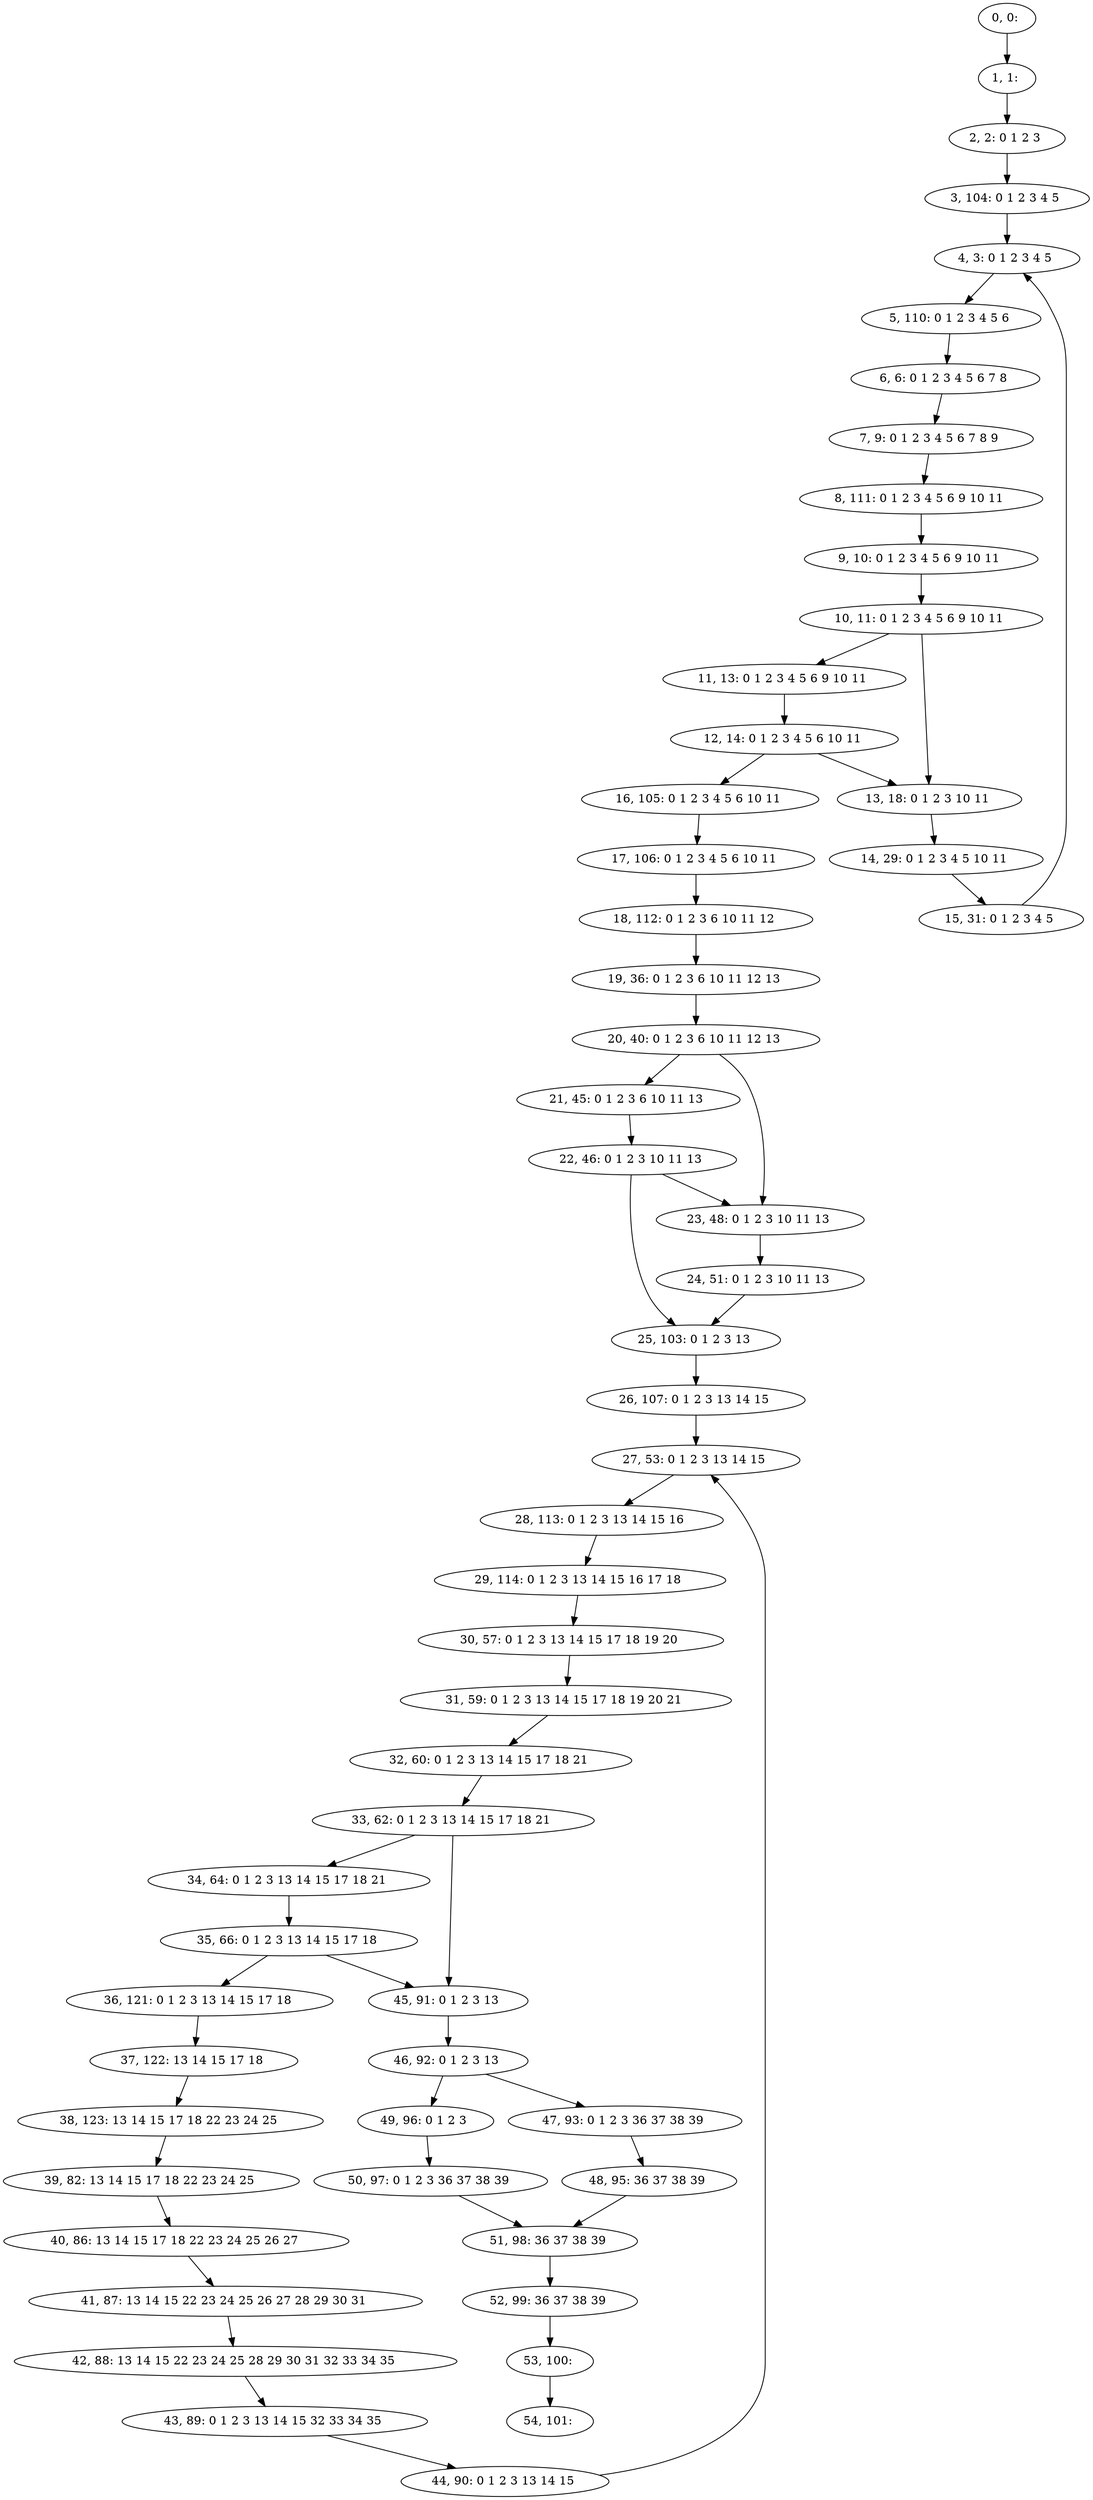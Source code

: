 digraph G {
0[label="0, 0: "];
1[label="1, 1: "];
2[label="2, 2: 0 1 2 3 "];
3[label="3, 104: 0 1 2 3 4 5 "];
4[label="4, 3: 0 1 2 3 4 5 "];
5[label="5, 110: 0 1 2 3 4 5 6 "];
6[label="6, 6: 0 1 2 3 4 5 6 7 8 "];
7[label="7, 9: 0 1 2 3 4 5 6 7 8 9 "];
8[label="8, 111: 0 1 2 3 4 5 6 9 10 11 "];
9[label="9, 10: 0 1 2 3 4 5 6 9 10 11 "];
10[label="10, 11: 0 1 2 3 4 5 6 9 10 11 "];
11[label="11, 13: 0 1 2 3 4 5 6 9 10 11 "];
12[label="12, 14: 0 1 2 3 4 5 6 10 11 "];
13[label="13, 18: 0 1 2 3 10 11 "];
14[label="14, 29: 0 1 2 3 4 5 10 11 "];
15[label="15, 31: 0 1 2 3 4 5 "];
16[label="16, 105: 0 1 2 3 4 5 6 10 11 "];
17[label="17, 106: 0 1 2 3 4 5 6 10 11 "];
18[label="18, 112: 0 1 2 3 6 10 11 12 "];
19[label="19, 36: 0 1 2 3 6 10 11 12 13 "];
20[label="20, 40: 0 1 2 3 6 10 11 12 13 "];
21[label="21, 45: 0 1 2 3 6 10 11 13 "];
22[label="22, 46: 0 1 2 3 10 11 13 "];
23[label="23, 48: 0 1 2 3 10 11 13 "];
24[label="24, 51: 0 1 2 3 10 11 13 "];
25[label="25, 103: 0 1 2 3 13 "];
26[label="26, 107: 0 1 2 3 13 14 15 "];
27[label="27, 53: 0 1 2 3 13 14 15 "];
28[label="28, 113: 0 1 2 3 13 14 15 16 "];
29[label="29, 114: 0 1 2 3 13 14 15 16 17 18 "];
30[label="30, 57: 0 1 2 3 13 14 15 17 18 19 20 "];
31[label="31, 59: 0 1 2 3 13 14 15 17 18 19 20 21 "];
32[label="32, 60: 0 1 2 3 13 14 15 17 18 21 "];
33[label="33, 62: 0 1 2 3 13 14 15 17 18 21 "];
34[label="34, 64: 0 1 2 3 13 14 15 17 18 21 "];
35[label="35, 66: 0 1 2 3 13 14 15 17 18 "];
36[label="36, 121: 0 1 2 3 13 14 15 17 18 "];
37[label="37, 122: 13 14 15 17 18 "];
38[label="38, 123: 13 14 15 17 18 22 23 24 25 "];
39[label="39, 82: 13 14 15 17 18 22 23 24 25 "];
40[label="40, 86: 13 14 15 17 18 22 23 24 25 26 27 "];
41[label="41, 87: 13 14 15 22 23 24 25 26 27 28 29 30 31 "];
42[label="42, 88: 13 14 15 22 23 24 25 28 29 30 31 32 33 34 35 "];
43[label="43, 89: 0 1 2 3 13 14 15 32 33 34 35 "];
44[label="44, 90: 0 1 2 3 13 14 15 "];
45[label="45, 91: 0 1 2 3 13 "];
46[label="46, 92: 0 1 2 3 13 "];
47[label="47, 93: 0 1 2 3 36 37 38 39 "];
48[label="48, 95: 36 37 38 39 "];
49[label="49, 96: 0 1 2 3 "];
50[label="50, 97: 0 1 2 3 36 37 38 39 "];
51[label="51, 98: 36 37 38 39 "];
52[label="52, 99: 36 37 38 39 "];
53[label="53, 100: "];
54[label="54, 101: "];
0->1 ;
1->2 ;
2->3 ;
3->4 ;
4->5 ;
5->6 ;
6->7 ;
7->8 ;
8->9 ;
9->10 ;
10->11 ;
10->13 ;
11->12 ;
12->13 ;
12->16 ;
13->14 ;
14->15 ;
15->4 ;
16->17 ;
17->18 ;
18->19 ;
19->20 ;
20->21 ;
20->23 ;
21->22 ;
22->23 ;
22->25 ;
23->24 ;
24->25 ;
25->26 ;
26->27 ;
27->28 ;
28->29 ;
29->30 ;
30->31 ;
31->32 ;
32->33 ;
33->34 ;
33->45 ;
34->35 ;
35->36 ;
35->45 ;
36->37 ;
37->38 ;
38->39 ;
39->40 ;
40->41 ;
41->42 ;
42->43 ;
43->44 ;
44->27 ;
45->46 ;
46->47 ;
46->49 ;
47->48 ;
48->51 ;
49->50 ;
50->51 ;
51->52 ;
52->53 ;
53->54 ;
}
